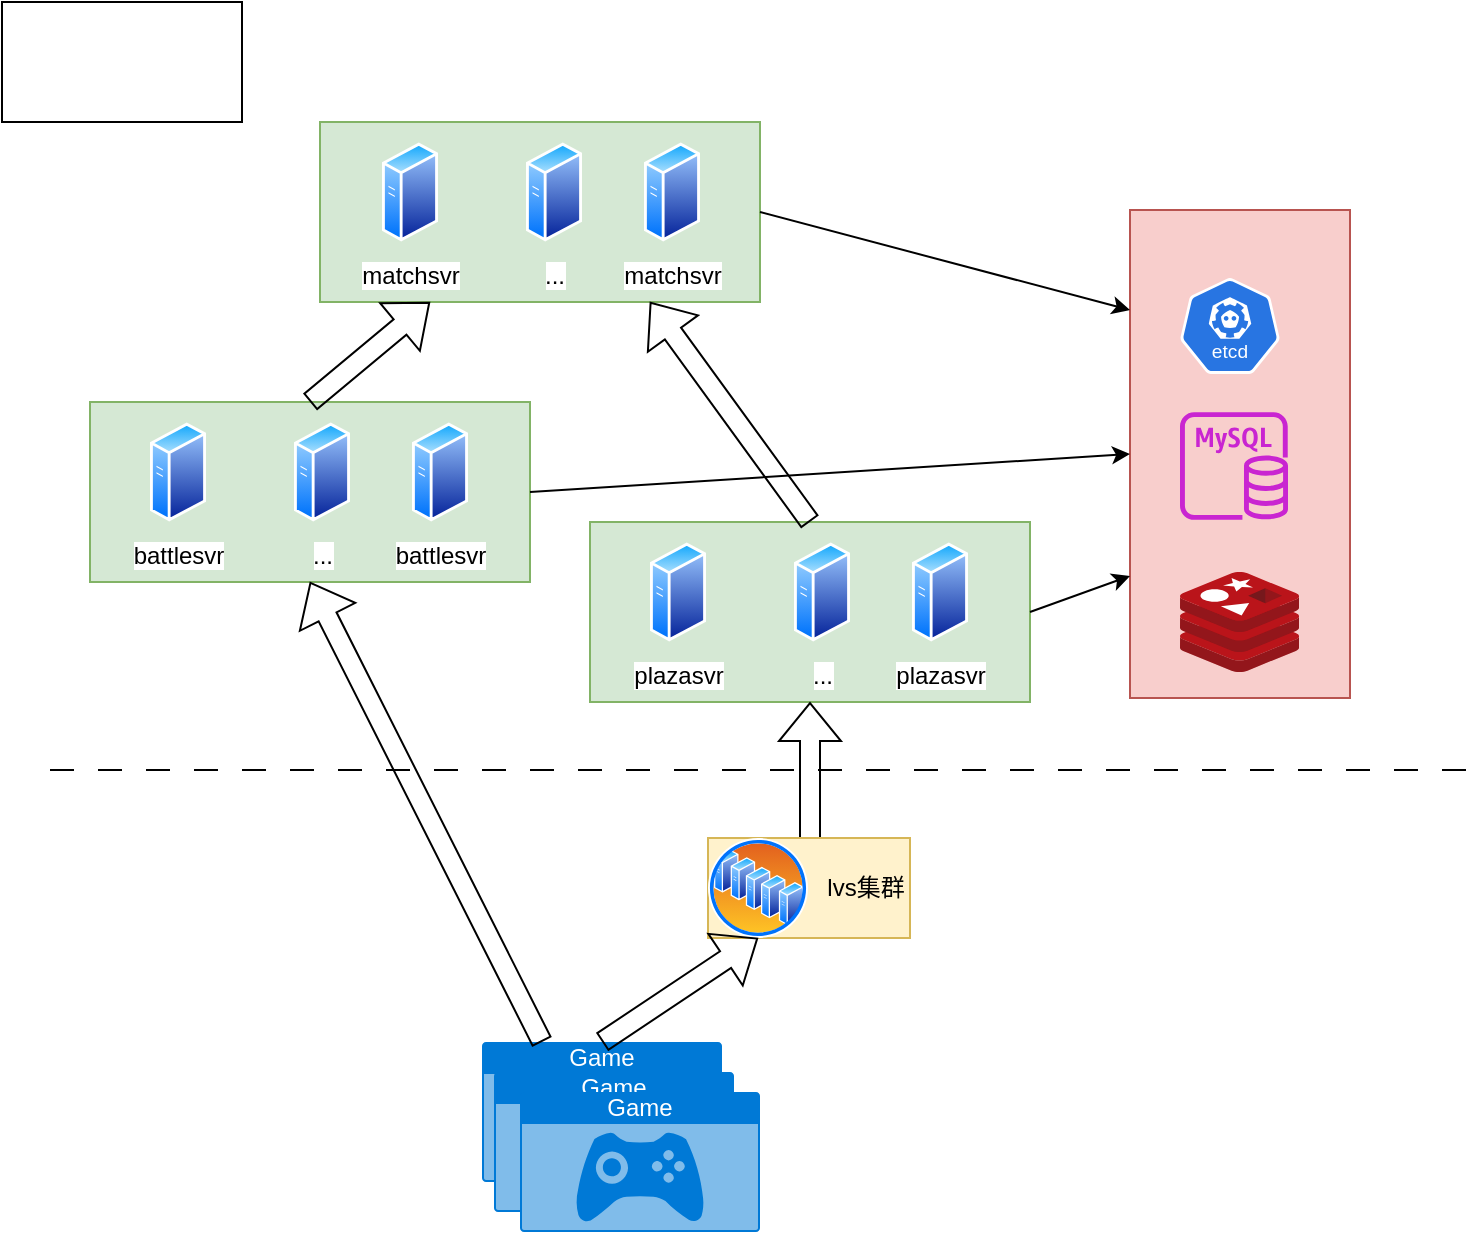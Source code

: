 <mxfile version="24.5.2" type="github">
  <diagram name="第 1 页" id="XuOUZIwP2onzIv2oyacx">
    <mxGraphModel dx="1213" dy="746" grid="1" gridSize="10" guides="1" tooltips="1" connect="1" arrows="1" fold="1" page="1" pageScale="1" pageWidth="827" pageHeight="1169" math="0" shadow="0">
      <root>
        <mxCell id="0" />
        <mxCell id="1" parent="0" />
        <mxCell id="TwGFYfnI05jkutvLy95H-8" value="" style="rounded=0;whiteSpace=wrap;html=1;fillColor=#d5e8d4;strokeColor=#82b366;" vertex="1" parent="1">
          <mxGeometry x="344" y="296" width="220" height="90" as="geometry" />
        </mxCell>
        <mxCell id="TwGFYfnI05jkutvLy95H-15" value="" style="rounded=0;whiteSpace=wrap;html=1;fillColor=#f8cecc;strokeColor=#b85450;" vertex="1" parent="1">
          <mxGeometry x="614" y="140" width="110" height="244" as="geometry" />
        </mxCell>
        <mxCell id="TwGFYfnI05jkutvLy95H-19" value="" style="image;sketch=0;aspect=fixed;html=1;points=[];align=center;fontSize=12;image=img/lib/mscae/Cache_Redis_Product.svg;" vertex="1" parent="1">
          <mxGeometry x="639" y="321" width="59.52" height="50" as="geometry" />
        </mxCell>
        <mxCell id="TwGFYfnI05jkutvLy95H-20" value="" style="sketch=0;outlineConnect=0;fontColor=#232F3E;gradientColor=none;fillColor=#C925D1;strokeColor=none;dashed=0;verticalLabelPosition=bottom;verticalAlign=top;align=center;html=1;fontSize=12;fontStyle=0;aspect=fixed;pointerEvents=1;shape=mxgraph.aws4.rds_mysql_instance;" vertex="1" parent="1">
          <mxGeometry x="639" y="241" width="54" height="54" as="geometry" />
        </mxCell>
        <mxCell id="TwGFYfnI05jkutvLy95H-22" value="Game" style="html=1;whiteSpace=wrap;strokeColor=none;fillColor=#0079D6;labelPosition=center;verticalLabelPosition=middle;verticalAlign=top;align=center;fontSize=12;outlineConnect=0;spacingTop=-6;fontColor=#FFFFFF;sketch=0;shape=mxgraph.sitemap.game;" vertex="1" parent="1">
          <mxGeometry x="290" y="556" width="120" height="70" as="geometry" />
        </mxCell>
        <mxCell id="TwGFYfnI05jkutvLy95H-25" value="&lt;div&gt;plazasvr&lt;/div&gt;" style="image;aspect=fixed;perimeter=ellipsePerimeter;html=1;align=center;shadow=0;dashed=0;spacingTop=3;image=img/lib/active_directory/generic_server.svg;" vertex="1" parent="1">
          <mxGeometry x="374" y="306" width="28.0" height="50" as="geometry" />
        </mxCell>
        <mxCell id="TwGFYfnI05jkutvLy95H-28" value="&lt;div&gt;...&lt;/div&gt;" style="image;aspect=fixed;perimeter=ellipsePerimeter;html=1;align=center;shadow=0;dashed=0;spacingTop=3;image=img/lib/active_directory/generic_server.svg;" vertex="1" parent="1">
          <mxGeometry x="446" y="306" width="28.0" height="50" as="geometry" />
        </mxCell>
        <mxCell id="TwGFYfnI05jkutvLy95H-29" value="&lt;div&gt;plazasvr&lt;/div&gt;" style="image;aspect=fixed;perimeter=ellipsePerimeter;html=1;align=center;shadow=0;dashed=0;spacingTop=3;image=img/lib/active_directory/generic_server.svg;" vertex="1" parent="1">
          <mxGeometry x="505" y="306" width="28.0" height="50" as="geometry" />
        </mxCell>
        <mxCell id="TwGFYfnI05jkutvLy95H-37" value="" style="rounded=0;whiteSpace=wrap;html=1;fillColor=#d5e8d4;strokeColor=#82b366;" vertex="1" parent="1">
          <mxGeometry x="94" y="236" width="220" height="90" as="geometry" />
        </mxCell>
        <mxCell id="TwGFYfnI05jkutvLy95H-38" value="&lt;div&gt;battlesvr&lt;/div&gt;" style="image;aspect=fixed;perimeter=ellipsePerimeter;html=1;align=center;shadow=0;dashed=0;spacingTop=3;image=img/lib/active_directory/generic_server.svg;" vertex="1" parent="1">
          <mxGeometry x="124" y="246" width="28.0" height="50" as="geometry" />
        </mxCell>
        <mxCell id="TwGFYfnI05jkutvLy95H-39" value="&lt;div&gt;...&lt;/div&gt;" style="image;aspect=fixed;perimeter=ellipsePerimeter;html=1;align=center;shadow=0;dashed=0;spacingTop=3;image=img/lib/active_directory/generic_server.svg;" vertex="1" parent="1">
          <mxGeometry x="196" y="246" width="28.0" height="50" as="geometry" />
        </mxCell>
        <mxCell id="TwGFYfnI05jkutvLy95H-40" value="&lt;div&gt;battlesvr&lt;/div&gt;" style="image;aspect=fixed;perimeter=ellipsePerimeter;html=1;align=center;shadow=0;dashed=0;spacingTop=3;image=img/lib/active_directory/generic_server.svg;" vertex="1" parent="1">
          <mxGeometry x="255" y="246" width="28.0" height="50" as="geometry" />
        </mxCell>
        <mxCell id="TwGFYfnI05jkutvLy95H-50" value="" style="shape=flexArrow;endArrow=classic;html=1;rounded=0;exitX=1.02;exitY=0.033;exitDx=0;exitDy=0;entryX=0.5;entryY=1;entryDx=0;entryDy=0;exitPerimeter=0;" edge="1" parent="1" source="TwGFYfnI05jkutvLy95H-49" target="TwGFYfnI05jkutvLy95H-8">
          <mxGeometry width="50" height="50" relative="1" as="geometry">
            <mxPoint x="484" y="436" as="sourcePoint" />
            <mxPoint x="534" y="386" as="targetPoint" />
          </mxGeometry>
        </mxCell>
        <mxCell id="TwGFYfnI05jkutvLy95H-52" value="Game" style="html=1;whiteSpace=wrap;strokeColor=none;fillColor=#0079D6;labelPosition=center;verticalLabelPosition=middle;verticalAlign=top;align=center;fontSize=12;outlineConnect=0;spacingTop=-6;fontColor=#FFFFFF;sketch=0;shape=mxgraph.sitemap.game;" vertex="1" parent="1">
          <mxGeometry x="296" y="571" width="120" height="70" as="geometry" />
        </mxCell>
        <mxCell id="TwGFYfnI05jkutvLy95H-53" value="Game" style="html=1;whiteSpace=wrap;strokeColor=none;fillColor=#0079D6;labelPosition=center;verticalLabelPosition=middle;verticalAlign=top;align=center;fontSize=12;outlineConnect=0;spacingTop=-6;fontColor=#FFFFFF;sketch=0;shape=mxgraph.sitemap.game;" vertex="1" parent="1">
          <mxGeometry x="309" y="581" width="120" height="70" as="geometry" />
        </mxCell>
        <mxCell id="TwGFYfnI05jkutvLy95H-57" value="" style="group;fillColor=#fff2cc;strokeColor=#d6b656;" vertex="1" connectable="0" parent="1">
          <mxGeometry x="403" y="454" width="101" height="50" as="geometry" />
        </mxCell>
        <mxCell id="TwGFYfnI05jkutvLy95H-49" value="" style="image;aspect=fixed;perimeter=ellipsePerimeter;html=1;align=center;shadow=0;dashed=0;spacingTop=3;image=img/lib/active_directory/server_farm.svg;" vertex="1" parent="TwGFYfnI05jkutvLy95H-57">
          <mxGeometry width="50" height="50" as="geometry" />
        </mxCell>
        <mxCell id="TwGFYfnI05jkutvLy95H-55" value="lvs集群" style="text;strokeColor=none;align=center;fillColor=none;html=1;verticalAlign=middle;whiteSpace=wrap;rounded=0;" vertex="1" parent="TwGFYfnI05jkutvLy95H-57">
          <mxGeometry x="56" y="10" width="46" height="30" as="geometry" />
        </mxCell>
        <mxCell id="TwGFYfnI05jkutvLy95H-62" value="" style="rounded=0;whiteSpace=wrap;html=1;fillColor=#d5e8d4;strokeColor=#82b366;" vertex="1" parent="1">
          <mxGeometry x="209" y="96" width="220" height="90" as="geometry" />
        </mxCell>
        <mxCell id="TwGFYfnI05jkutvLy95H-63" value="&lt;div&gt;matchsvr&lt;/div&gt;" style="image;aspect=fixed;perimeter=ellipsePerimeter;html=1;align=center;shadow=0;dashed=0;spacingTop=3;image=img/lib/active_directory/generic_server.svg;" vertex="1" parent="1">
          <mxGeometry x="240" y="106" width="28.0" height="50" as="geometry" />
        </mxCell>
        <mxCell id="TwGFYfnI05jkutvLy95H-64" value="&lt;div&gt;...&lt;/div&gt;" style="image;aspect=fixed;perimeter=ellipsePerimeter;html=1;align=center;shadow=0;dashed=0;spacingTop=3;image=img/lib/active_directory/generic_server.svg;" vertex="1" parent="1">
          <mxGeometry x="312" y="106" width="28.0" height="50" as="geometry" />
        </mxCell>
        <mxCell id="TwGFYfnI05jkutvLy95H-65" value="&lt;div&gt;matchsvr&lt;/div&gt;" style="image;aspect=fixed;perimeter=ellipsePerimeter;html=1;align=center;shadow=0;dashed=0;spacingTop=3;image=img/lib/active_directory/generic_server.svg;" vertex="1" parent="1">
          <mxGeometry x="371" y="106" width="28.0" height="50" as="geometry" />
        </mxCell>
        <mxCell id="TwGFYfnI05jkutvLy95H-70" value="" style="shape=flexArrow;endArrow=classic;html=1;rounded=0;exitX=0.5;exitY=0;exitDx=0;exitDy=0;exitPerimeter=0;entryX=0.5;entryY=1;entryDx=0;entryDy=0;" edge="1" parent="1" source="TwGFYfnI05jkutvLy95H-22" target="TwGFYfnI05jkutvLy95H-49">
          <mxGeometry width="50" height="50" relative="1" as="geometry">
            <mxPoint x="484" y="380" as="sourcePoint" />
            <mxPoint x="534" y="330" as="targetPoint" />
          </mxGeometry>
        </mxCell>
        <mxCell id="TwGFYfnI05jkutvLy95H-71" value="" style="shape=flexArrow;endArrow=classic;html=1;rounded=0;exitX=0.25;exitY=0;exitDx=0;exitDy=0;exitPerimeter=0;entryX=0.5;entryY=1;entryDx=0;entryDy=0;" edge="1" parent="1" source="TwGFYfnI05jkutvLy95H-22" target="TwGFYfnI05jkutvLy95H-37">
          <mxGeometry width="50" height="50" relative="1" as="geometry">
            <mxPoint x="484" y="380" as="sourcePoint" />
            <mxPoint x="534" y="330" as="targetPoint" />
          </mxGeometry>
        </mxCell>
        <mxCell id="TwGFYfnI05jkutvLy95H-72" value="" style="shape=flexArrow;endArrow=classic;html=1;rounded=0;exitX=0.5;exitY=0;exitDx=0;exitDy=0;entryX=0.75;entryY=1;entryDx=0;entryDy=0;" edge="1" parent="1" source="TwGFYfnI05jkutvLy95H-8" target="TwGFYfnI05jkutvLy95H-62">
          <mxGeometry width="50" height="50" relative="1" as="geometry">
            <mxPoint x="484" y="380" as="sourcePoint" />
            <mxPoint x="534" y="330" as="targetPoint" />
          </mxGeometry>
        </mxCell>
        <mxCell id="TwGFYfnI05jkutvLy95H-73" value="" style="shape=flexArrow;endArrow=classic;html=1;rounded=0;exitX=0.5;exitY=0;exitDx=0;exitDy=0;entryX=0.25;entryY=1;entryDx=0;entryDy=0;" edge="1" parent="1" source="TwGFYfnI05jkutvLy95H-37" target="TwGFYfnI05jkutvLy95H-62">
          <mxGeometry width="50" height="50" relative="1" as="geometry">
            <mxPoint x="484" y="380" as="sourcePoint" />
            <mxPoint x="534" y="330" as="targetPoint" />
          </mxGeometry>
        </mxCell>
        <mxCell id="TwGFYfnI05jkutvLy95H-75" value="" style="aspect=fixed;sketch=0;html=1;dashed=0;whitespace=wrap;verticalLabelPosition=bottom;verticalAlign=top;fillColor=#2875E2;strokeColor=#ffffff;points=[[0.005,0.63,0],[0.1,0.2,0],[0.9,0.2,0],[0.5,0,0],[0.995,0.63,0],[0.72,0.99,0],[0.5,1,0],[0.28,0.99,0]];shape=mxgraph.kubernetes.icon2;kubernetesLabel=1;prIcon=etcd" vertex="1" parent="1">
          <mxGeometry x="639" y="174" width="50" height="48" as="geometry" />
        </mxCell>
        <mxCell id="TwGFYfnI05jkutvLy95H-81" value="" style="endArrow=none;html=1;rounded=0;dashed=1;dashPattern=12 12;" edge="1" parent="1">
          <mxGeometry width="50" height="50" relative="1" as="geometry">
            <mxPoint x="74" y="420" as="sourcePoint" />
            <mxPoint x="784" y="420" as="targetPoint" />
          </mxGeometry>
        </mxCell>
        <mxCell id="TwGFYfnI05jkutvLy95H-84" value="" style="endArrow=classic;html=1;rounded=0;exitX=1;exitY=0.5;exitDx=0;exitDy=0;entryX=0;entryY=0.205;entryDx=0;entryDy=0;entryPerimeter=0;" edge="1" parent="1" source="TwGFYfnI05jkutvLy95H-62" target="TwGFYfnI05jkutvLy95H-15">
          <mxGeometry width="50" height="50" relative="1" as="geometry">
            <mxPoint x="484" y="380" as="sourcePoint" />
            <mxPoint x="534" y="330" as="targetPoint" />
          </mxGeometry>
        </mxCell>
        <mxCell id="TwGFYfnI05jkutvLy95H-85" value="" style="endArrow=classic;html=1;rounded=0;exitX=1;exitY=0.5;exitDx=0;exitDy=0;entryX=0;entryY=0.75;entryDx=0;entryDy=0;" edge="1" parent="1" source="TwGFYfnI05jkutvLy95H-8" target="TwGFYfnI05jkutvLy95H-15">
          <mxGeometry width="50" height="50" relative="1" as="geometry">
            <mxPoint x="484" y="380" as="sourcePoint" />
            <mxPoint x="534" y="330" as="targetPoint" />
          </mxGeometry>
        </mxCell>
        <mxCell id="TwGFYfnI05jkutvLy95H-86" value="" style="endArrow=classic;html=1;rounded=0;exitX=1;exitY=0.5;exitDx=0;exitDy=0;entryX=0;entryY=0.5;entryDx=0;entryDy=0;" edge="1" parent="1" source="TwGFYfnI05jkutvLy95H-37" target="TwGFYfnI05jkutvLy95H-15">
          <mxGeometry width="50" height="50" relative="1" as="geometry">
            <mxPoint x="484" y="380" as="sourcePoint" />
            <mxPoint x="534" y="330" as="targetPoint" />
          </mxGeometry>
        </mxCell>
        <mxCell id="TwGFYfnI05jkutvLy95H-87" value="" style="rounded=0;whiteSpace=wrap;html=1;" vertex="1" parent="1">
          <mxGeometry x="50" y="36" width="120" height="60" as="geometry" />
        </mxCell>
      </root>
    </mxGraphModel>
  </diagram>
</mxfile>
